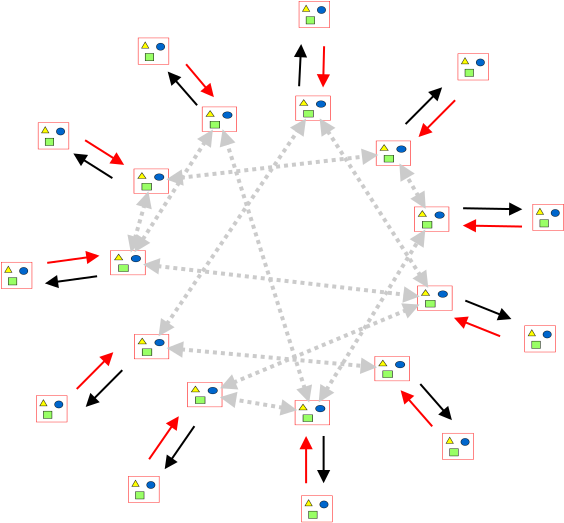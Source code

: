 <?xml version="1.0" encoding="UTF-8"?>
<dia:diagram xmlns:dia="http://www.lysator.liu.se/~alla/dia/">
  <dia:layer name="Hintergrund" visible="true" active="true">
    <dia:object type="Standard - Image" version="0" id="O0">
      <dia:attribute name="obj_pos">
        <dia:point val="34.545,8.325"/>
      </dia:attribute>
      <dia:attribute name="obj_bb">
        <dia:rectangle val="34.495,8.275;36.35,9.617"/>
      </dia:attribute>
      <dia:attribute name="elem_corner">
        <dia:point val="34.545,8.325"/>
      </dia:attribute>
      <dia:attribute name="elem_width">
        <dia:real val="1.755"/>
      </dia:attribute>
      <dia:attribute name="elem_height">
        <dia:real val="1.242"/>
      </dia:attribute>
      <dia:attribute name="border_width">
        <dia:real val="0.1"/>
      </dia:attribute>
      <dia:attribute name="draw_border">
        <dia:boolean val="false"/>
      </dia:attribute>
      <dia:attribute name="keep_aspect">
        <dia:boolean val="true"/>
      </dia:attribute>
      <dia:attribute name="file">
        <dia:string>#ap.png#</dia:string>
      </dia:attribute>
    </dia:object>
    <dia:object type="Standard - Image" version="0" id="O1">
      <dia:attribute name="obj_pos">
        <dia:point val="31.345,4.875"/>
      </dia:attribute>
      <dia:attribute name="obj_bb">
        <dia:rectangle val="31.295,4.825;32.955,6.262"/>
      </dia:attribute>
      <dia:attribute name="elem_corner">
        <dia:point val="31.345,4.875"/>
      </dia:attribute>
      <dia:attribute name="elem_width">
        <dia:real val="1.56"/>
      </dia:attribute>
      <dia:attribute name="elem_height">
        <dia:real val="1.337"/>
      </dia:attribute>
      <dia:attribute name="draw_border">
        <dia:boolean val="false"/>
      </dia:attribute>
      <dia:attribute name="keep_aspect">
        <dia:boolean val="true"/>
      </dia:attribute>
      <dia:attribute name="file">
        <dia:string>#pc.png#</dia:string>
      </dia:attribute>
    </dia:object>
    <dia:object type="Standard - Image" version="0" id="O2">
      <dia:attribute name="obj_pos">
        <dia:point val="43.245,10.025"/>
      </dia:attribute>
      <dia:attribute name="obj_bb">
        <dia:rectangle val="43.195,9.975;45.05,11.317"/>
      </dia:attribute>
      <dia:attribute name="elem_corner">
        <dia:point val="43.245,10.025"/>
      </dia:attribute>
      <dia:attribute name="elem_width">
        <dia:real val="1.755"/>
      </dia:attribute>
      <dia:attribute name="elem_height">
        <dia:real val="1.242"/>
      </dia:attribute>
      <dia:attribute name="border_width">
        <dia:real val="0.1"/>
      </dia:attribute>
      <dia:attribute name="draw_border">
        <dia:boolean val="false"/>
      </dia:attribute>
      <dia:attribute name="keep_aspect">
        <dia:boolean val="true"/>
      </dia:attribute>
      <dia:attribute name="file">
        <dia:string>#ap.png#</dia:string>
      </dia:attribute>
    </dia:object>
    <dia:object type="Standard - Image" version="0" id="O3">
      <dia:attribute name="obj_pos">
        <dia:point val="39.19,23"/>
      </dia:attribute>
      <dia:attribute name="obj_bb">
        <dia:rectangle val="39.14,22.95;40.995,24.292"/>
      </dia:attribute>
      <dia:attribute name="elem_corner">
        <dia:point val="39.19,23"/>
      </dia:attribute>
      <dia:attribute name="elem_width">
        <dia:real val="1.755"/>
      </dia:attribute>
      <dia:attribute name="elem_height">
        <dia:real val="1.242"/>
      </dia:attribute>
      <dia:attribute name="border_width">
        <dia:real val="0.1"/>
      </dia:attribute>
      <dia:attribute name="draw_border">
        <dia:boolean val="false"/>
      </dia:attribute>
      <dia:attribute name="keep_aspect">
        <dia:boolean val="true"/>
      </dia:attribute>
      <dia:attribute name="file">
        <dia:string>#ap.png#</dia:string>
      </dia:attribute>
    </dia:object>
    <dia:object type="Standard - Image" version="0" id="O4">
      <dia:attribute name="obj_pos">
        <dia:point val="31.135,11.425"/>
      </dia:attribute>
      <dia:attribute name="obj_bb">
        <dia:rectangle val="31.085,11.375;32.94,12.717"/>
      </dia:attribute>
      <dia:attribute name="elem_corner">
        <dia:point val="31.135,11.425"/>
      </dia:attribute>
      <dia:attribute name="elem_width">
        <dia:real val="1.755"/>
      </dia:attribute>
      <dia:attribute name="elem_height">
        <dia:real val="1.242"/>
      </dia:attribute>
      <dia:attribute name="border_width">
        <dia:real val="0.1"/>
      </dia:attribute>
      <dia:attribute name="draw_border">
        <dia:boolean val="false"/>
      </dia:attribute>
      <dia:attribute name="keep_aspect">
        <dia:boolean val="true"/>
      </dia:attribute>
      <dia:attribute name="file">
        <dia:string>#ap.png#</dia:string>
      </dia:attribute>
    </dia:object>
    <dia:object type="Standard - Image" version="0" id="O5">
      <dia:attribute name="obj_pos">
        <dia:point val="43.18,20.8"/>
      </dia:attribute>
      <dia:attribute name="obj_bb">
        <dia:rectangle val="43.13,20.75;44.985,22.092"/>
      </dia:attribute>
      <dia:attribute name="elem_corner">
        <dia:point val="43.18,20.8"/>
      </dia:attribute>
      <dia:attribute name="elem_width">
        <dia:real val="1.755"/>
      </dia:attribute>
      <dia:attribute name="elem_height">
        <dia:real val="1.242"/>
      </dia:attribute>
      <dia:attribute name="border_width">
        <dia:real val="0.1"/>
      </dia:attribute>
      <dia:attribute name="draw_border">
        <dia:boolean val="false"/>
      </dia:attribute>
      <dia:attribute name="keep_aspect">
        <dia:boolean val="true"/>
      </dia:attribute>
      <dia:attribute name="file">
        <dia:string>#ap.png#</dia:string>
      </dia:attribute>
    </dia:object>
    <dia:object type="Standard - Image" version="0" id="O6">
      <dia:attribute name="obj_pos">
        <dia:point val="39.225,7.775"/>
      </dia:attribute>
      <dia:attribute name="obj_bb">
        <dia:rectangle val="39.175,7.725;41.03,9.067"/>
      </dia:attribute>
      <dia:attribute name="elem_corner">
        <dia:point val="39.225,7.775"/>
      </dia:attribute>
      <dia:attribute name="elem_width">
        <dia:real val="1.755"/>
      </dia:attribute>
      <dia:attribute name="elem_height">
        <dia:real val="1.242"/>
      </dia:attribute>
      <dia:attribute name="border_width">
        <dia:real val="0.1"/>
      </dia:attribute>
      <dia:attribute name="draw_border">
        <dia:boolean val="false"/>
      </dia:attribute>
      <dia:attribute name="keep_aspect">
        <dia:boolean val="true"/>
      </dia:attribute>
      <dia:attribute name="file">
        <dia:string>#ap.png#</dia:string>
      </dia:attribute>
    </dia:object>
    <dia:object type="Standard - Image" version="0" id="O7">
      <dia:attribute name="obj_pos">
        <dia:point val="29.97,15.5"/>
      </dia:attribute>
      <dia:attribute name="obj_bb">
        <dia:rectangle val="29.92,15.45;31.775,16.792"/>
      </dia:attribute>
      <dia:attribute name="elem_corner">
        <dia:point val="29.97,15.5"/>
      </dia:attribute>
      <dia:attribute name="elem_width">
        <dia:real val="1.755"/>
      </dia:attribute>
      <dia:attribute name="elem_height">
        <dia:real val="1.242"/>
      </dia:attribute>
      <dia:attribute name="border_width">
        <dia:real val="0.1"/>
      </dia:attribute>
      <dia:attribute name="draw_border">
        <dia:boolean val="false"/>
      </dia:attribute>
      <dia:attribute name="keep_aspect">
        <dia:boolean val="true"/>
      </dia:attribute>
      <dia:attribute name="file">
        <dia:string>#ap.png#</dia:string>
      </dia:attribute>
    </dia:object>
    <dia:object type="Standard - Image" version="0" id="O8">
      <dia:attribute name="obj_pos">
        <dia:point val="45.315,17.275"/>
      </dia:attribute>
      <dia:attribute name="obj_bb">
        <dia:rectangle val="45.265,17.225;47.12,18.567"/>
      </dia:attribute>
      <dia:attribute name="elem_corner">
        <dia:point val="45.315,17.275"/>
      </dia:attribute>
      <dia:attribute name="elem_width">
        <dia:real val="1.755"/>
      </dia:attribute>
      <dia:attribute name="elem_height">
        <dia:real val="1.242"/>
      </dia:attribute>
      <dia:attribute name="border_width">
        <dia:real val="0.1"/>
      </dia:attribute>
      <dia:attribute name="draw_border">
        <dia:boolean val="false"/>
      </dia:attribute>
      <dia:attribute name="keep_aspect">
        <dia:boolean val="true"/>
      </dia:attribute>
      <dia:attribute name="file">
        <dia:string>#ap.png#</dia:string>
      </dia:attribute>
    </dia:object>
    <dia:object type="Standard - Image" version="0" id="O9">
      <dia:attribute name="obj_pos">
        <dia:point val="33.81,22.1"/>
      </dia:attribute>
      <dia:attribute name="obj_bb">
        <dia:rectangle val="33.76,22.05;35.615,23.392"/>
      </dia:attribute>
      <dia:attribute name="elem_corner">
        <dia:point val="33.81,22.1"/>
      </dia:attribute>
      <dia:attribute name="elem_width">
        <dia:real val="1.755"/>
      </dia:attribute>
      <dia:attribute name="elem_height">
        <dia:real val="1.242"/>
      </dia:attribute>
      <dia:attribute name="border_width">
        <dia:real val="0.1"/>
      </dia:attribute>
      <dia:attribute name="draw_border">
        <dia:boolean val="false"/>
      </dia:attribute>
      <dia:attribute name="keep_aspect">
        <dia:boolean val="true"/>
      </dia:attribute>
      <dia:attribute name="file">
        <dia:string>#ap.png#</dia:string>
      </dia:attribute>
    </dia:object>
    <dia:object type="Standard - Image" version="0" id="O10">
      <dia:attribute name="obj_pos">
        <dia:point val="45.155,13.325"/>
      </dia:attribute>
      <dia:attribute name="obj_bb">
        <dia:rectangle val="45.105,13.275;46.96,14.617"/>
      </dia:attribute>
      <dia:attribute name="elem_corner">
        <dia:point val="45.155,13.325"/>
      </dia:attribute>
      <dia:attribute name="elem_width">
        <dia:real val="1.755"/>
      </dia:attribute>
      <dia:attribute name="elem_height">
        <dia:real val="1.242"/>
      </dia:attribute>
      <dia:attribute name="border_width">
        <dia:real val="0.1"/>
      </dia:attribute>
      <dia:attribute name="draw_border">
        <dia:boolean val="false"/>
      </dia:attribute>
      <dia:attribute name="keep_aspect">
        <dia:boolean val="true"/>
      </dia:attribute>
      <dia:attribute name="file">
        <dia:string>#ap.png#</dia:string>
      </dia:attribute>
    </dia:object>
    <dia:object type="Standard - Image" version="0" id="O11">
      <dia:attribute name="obj_pos">
        <dia:point val="31.15,19.7"/>
      </dia:attribute>
      <dia:attribute name="obj_bb">
        <dia:rectangle val="31.1,19.65;32.955,20.992"/>
      </dia:attribute>
      <dia:attribute name="elem_corner">
        <dia:point val="31.15,19.7"/>
      </dia:attribute>
      <dia:attribute name="elem_width">
        <dia:real val="1.755"/>
      </dia:attribute>
      <dia:attribute name="elem_height">
        <dia:real val="1.242"/>
      </dia:attribute>
      <dia:attribute name="border_width">
        <dia:real val="0.1"/>
      </dia:attribute>
      <dia:attribute name="draw_border">
        <dia:boolean val="false"/>
      </dia:attribute>
      <dia:attribute name="keep_aspect">
        <dia:boolean val="true"/>
      </dia:attribute>
      <dia:attribute name="file">
        <dia:string>#ap.png#</dia:string>
      </dia:attribute>
    </dia:object>
    <dia:object type="Standard - Line" version="0" id="O12">
      <dia:attribute name="obj_pos">
        <dia:point val="32.99,11.933"/>
      </dia:attribute>
      <dia:attribute name="obj_bb">
        <dia:rectangle val="32.867,10.43;43.268,12.262"/>
      </dia:attribute>
      <dia:attribute name="conn_endpoints">
        <dia:point val="32.99,11.933"/>
        <dia:point val="43.145,10.759"/>
      </dia:attribute>
      <dia:attribute name="numcp">
        <dia:int val="1"/>
      </dia:attribute>
      <dia:attribute name="line_color">
        <dia:color val="#cbcbcb"/>
      </dia:attribute>
      <dia:attribute name="line_width">
        <dia:real val="0.2"/>
      </dia:attribute>
      <dia:attribute name="line_style">
        <dia:enum val="4"/>
      </dia:attribute>
      <dia:attribute name="start_arrow">
        <dia:enum val="3"/>
      </dia:attribute>
      <dia:attribute name="start_arrow_length">
        <dia:real val="0.5"/>
      </dia:attribute>
      <dia:attribute name="start_arrow_width">
        <dia:real val="0.5"/>
      </dia:attribute>
      <dia:attribute name="end_arrow">
        <dia:enum val="3"/>
      </dia:attribute>
      <dia:attribute name="end_arrow_length">
        <dia:real val="0.5"/>
      </dia:attribute>
      <dia:attribute name="end_arrow_width">
        <dia:real val="0.5"/>
      </dia:attribute>
      <dia:attribute name="dashlength">
        <dia:real val="2"/>
      </dia:attribute>
      <dia:connections>
        <dia:connection handle="0" to="O4" connection="8"/>
        <dia:connection handle="1" to="O2" connection="8"/>
      </dia:connections>
    </dia:object>
    <dia:object type="Standard - Line" version="0" id="O13">
      <dia:attribute name="obj_pos">
        <dia:point val="31.054,15.4"/>
      </dia:attribute>
      <dia:attribute name="obj_bb">
        <dia:rectangle val="30.85,12.643;32.01,15.524"/>
      </dia:attribute>
      <dia:attribute name="conn_endpoints">
        <dia:point val="31.054,15.4"/>
        <dia:point val="31.806,12.767"/>
      </dia:attribute>
      <dia:attribute name="numcp">
        <dia:int val="1"/>
      </dia:attribute>
      <dia:attribute name="line_color">
        <dia:color val="#cbcbcb"/>
      </dia:attribute>
      <dia:attribute name="line_width">
        <dia:real val="0.2"/>
      </dia:attribute>
      <dia:attribute name="line_style">
        <dia:enum val="4"/>
      </dia:attribute>
      <dia:attribute name="start_arrow">
        <dia:enum val="3"/>
      </dia:attribute>
      <dia:attribute name="start_arrow_length">
        <dia:real val="0.5"/>
      </dia:attribute>
      <dia:attribute name="start_arrow_width">
        <dia:real val="0.5"/>
      </dia:attribute>
      <dia:attribute name="end_arrow">
        <dia:enum val="3"/>
      </dia:attribute>
      <dia:attribute name="end_arrow_length">
        <dia:real val="0.5"/>
      </dia:attribute>
      <dia:attribute name="end_arrow_width">
        <dia:real val="0.5"/>
      </dia:attribute>
      <dia:attribute name="dashlength">
        <dia:real val="2"/>
      </dia:attribute>
      <dia:connections>
        <dia:connection handle="0" to="O7" connection="8"/>
        <dia:connection handle="1" to="O4" connection="8"/>
      </dia:connections>
    </dia:object>
    <dia:object type="Standard - Line" version="0" id="O14">
      <dia:attribute name="obj_pos">
        <dia:point val="34.965,9.664"/>
      </dia:attribute>
      <dia:attribute name="obj_bb">
        <dia:rectangle val="31.167,9.526;35.103,15.541"/>
      </dia:attribute>
      <dia:attribute name="conn_endpoints">
        <dia:point val="34.965,9.664"/>
        <dia:point val="31.305,15.403"/>
      </dia:attribute>
      <dia:attribute name="numcp">
        <dia:int val="1"/>
      </dia:attribute>
      <dia:attribute name="line_color">
        <dia:color val="#cbcbcb"/>
      </dia:attribute>
      <dia:attribute name="line_width">
        <dia:real val="0.2"/>
      </dia:attribute>
      <dia:attribute name="line_style">
        <dia:enum val="4"/>
      </dia:attribute>
      <dia:attribute name="start_arrow">
        <dia:enum val="3"/>
      </dia:attribute>
      <dia:attribute name="start_arrow_length">
        <dia:real val="0.5"/>
      </dia:attribute>
      <dia:attribute name="start_arrow_width">
        <dia:real val="0.5"/>
      </dia:attribute>
      <dia:attribute name="end_arrow">
        <dia:enum val="3"/>
      </dia:attribute>
      <dia:attribute name="end_arrow_length">
        <dia:real val="0.5"/>
      </dia:attribute>
      <dia:attribute name="end_arrow_width">
        <dia:real val="0.5"/>
      </dia:attribute>
      <dia:attribute name="dashlength">
        <dia:real val="2"/>
      </dia:attribute>
      <dia:connections>
        <dia:connection handle="0" to="O0" connection="8"/>
        <dia:connection handle="1" to="O7" connection="8"/>
      </dia:connections>
    </dia:object>
    <dia:object type="Standard - Line" version="0" id="O15">
      <dia:attribute name="obj_pos">
        <dia:point val="39.839,22.9"/>
      </dia:attribute>
      <dia:attribute name="obj_bb">
        <dia:rectangle val="35.468,9.542;40.022,23.026"/>
      </dia:attribute>
      <dia:attribute name="conn_endpoints">
        <dia:point val="39.839,22.9"/>
        <dia:point val="35.651,9.667"/>
      </dia:attribute>
      <dia:attribute name="numcp">
        <dia:int val="1"/>
      </dia:attribute>
      <dia:attribute name="line_color">
        <dia:color val="#cbcbcb"/>
      </dia:attribute>
      <dia:attribute name="line_width">
        <dia:real val="0.2"/>
      </dia:attribute>
      <dia:attribute name="line_style">
        <dia:enum val="4"/>
      </dia:attribute>
      <dia:attribute name="start_arrow">
        <dia:enum val="3"/>
      </dia:attribute>
      <dia:attribute name="start_arrow_length">
        <dia:real val="0.5"/>
      </dia:attribute>
      <dia:attribute name="start_arrow_width">
        <dia:real val="0.5"/>
      </dia:attribute>
      <dia:attribute name="end_arrow">
        <dia:enum val="3"/>
      </dia:attribute>
      <dia:attribute name="end_arrow_length">
        <dia:real val="0.5"/>
      </dia:attribute>
      <dia:attribute name="end_arrow_width">
        <dia:real val="0.5"/>
      </dia:attribute>
      <dia:attribute name="dashlength">
        <dia:real val="2"/>
      </dia:attribute>
      <dia:connections>
        <dia:connection handle="0" to="O3" connection="8"/>
        <dia:connection handle="1" to="O0" connection="8"/>
      </dia:connections>
    </dia:object>
    <dia:object type="Standard - Line" version="0" id="O16">
      <dia:attribute name="obj_pos">
        <dia:point val="32.516,19.6"/>
      </dia:attribute>
      <dia:attribute name="obj_bb">
        <dia:rectangle val="32.377,8.978;39.753,19.739"/>
      </dia:attribute>
      <dia:attribute name="conn_endpoints">
        <dia:point val="32.516,19.6"/>
        <dia:point val="39.614,9.117"/>
      </dia:attribute>
      <dia:attribute name="numcp">
        <dia:int val="1"/>
      </dia:attribute>
      <dia:attribute name="line_color">
        <dia:color val="#cbcbcb"/>
      </dia:attribute>
      <dia:attribute name="line_width">
        <dia:real val="0.2"/>
      </dia:attribute>
      <dia:attribute name="line_style">
        <dia:enum val="4"/>
      </dia:attribute>
      <dia:attribute name="start_arrow">
        <dia:enum val="3"/>
      </dia:attribute>
      <dia:attribute name="start_arrow_length">
        <dia:real val="0.5"/>
      </dia:attribute>
      <dia:attribute name="start_arrow_width">
        <dia:real val="0.5"/>
      </dia:attribute>
      <dia:attribute name="end_arrow">
        <dia:enum val="3"/>
      </dia:attribute>
      <dia:attribute name="end_arrow_length">
        <dia:real val="0.5"/>
      </dia:attribute>
      <dia:attribute name="end_arrow_width">
        <dia:real val="0.5"/>
      </dia:attribute>
      <dia:attribute name="dashlength">
        <dia:real val="2"/>
      </dia:attribute>
      <dia:connections>
        <dia:connection handle="0" to="O11" connection="8"/>
        <dia:connection handle="1" to="O6" connection="8"/>
      </dia:connections>
    </dia:object>
    <dia:object type="Standard - Line" version="0" id="O17">
      <dia:attribute name="obj_pos">
        <dia:point val="35.665,22.311"/>
      </dia:attribute>
      <dia:attribute name="obj_bb">
        <dia:rectangle val="35.534,18.175;45.346,22.442"/>
      </dia:attribute>
      <dia:attribute name="conn_endpoints">
        <dia:point val="35.665,22.311"/>
        <dia:point val="45.215,18.306"/>
      </dia:attribute>
      <dia:attribute name="numcp">
        <dia:int val="1"/>
      </dia:attribute>
      <dia:attribute name="line_color">
        <dia:color val="#cbcbcb"/>
      </dia:attribute>
      <dia:attribute name="line_width">
        <dia:real val="0.2"/>
      </dia:attribute>
      <dia:attribute name="line_style">
        <dia:enum val="4"/>
      </dia:attribute>
      <dia:attribute name="start_arrow">
        <dia:enum val="3"/>
      </dia:attribute>
      <dia:attribute name="start_arrow_length">
        <dia:real val="0.5"/>
      </dia:attribute>
      <dia:attribute name="start_arrow_width">
        <dia:real val="0.5"/>
      </dia:attribute>
      <dia:attribute name="end_arrow">
        <dia:enum val="3"/>
      </dia:attribute>
      <dia:attribute name="end_arrow_length">
        <dia:real val="0.5"/>
      </dia:attribute>
      <dia:attribute name="end_arrow_width">
        <dia:real val="0.5"/>
      </dia:attribute>
      <dia:attribute name="dashlength">
        <dia:real val="2"/>
      </dia:attribute>
      <dia:connections>
        <dia:connection handle="0" to="O9" connection="8"/>
        <dia:connection handle="1" to="O8" connection="8"/>
      </dia:connections>
    </dia:object>
    <dia:object type="Standard - Line" version="0" id="O18">
      <dia:attribute name="obj_pos">
        <dia:point val="33.004,20.41"/>
      </dia:attribute>
      <dia:attribute name="obj_bb">
        <dia:rectangle val="32.881,20.064;43.204,21.678"/>
      </dia:attribute>
      <dia:attribute name="conn_endpoints">
        <dia:point val="33.004,20.41"/>
        <dia:point val="43.081,21.332"/>
      </dia:attribute>
      <dia:attribute name="numcp">
        <dia:int val="1"/>
      </dia:attribute>
      <dia:attribute name="line_color">
        <dia:color val="#cbcbcb"/>
      </dia:attribute>
      <dia:attribute name="line_width">
        <dia:real val="0.2"/>
      </dia:attribute>
      <dia:attribute name="line_style">
        <dia:enum val="4"/>
      </dia:attribute>
      <dia:attribute name="start_arrow">
        <dia:enum val="3"/>
      </dia:attribute>
      <dia:attribute name="start_arrow_length">
        <dia:real val="0.5"/>
      </dia:attribute>
      <dia:attribute name="start_arrow_width">
        <dia:real val="0.5"/>
      </dia:attribute>
      <dia:attribute name="end_arrow">
        <dia:enum val="3"/>
      </dia:attribute>
      <dia:attribute name="end_arrow_length">
        <dia:real val="0.5"/>
      </dia:attribute>
      <dia:attribute name="end_arrow_width">
        <dia:real val="0.5"/>
      </dia:attribute>
      <dia:attribute name="dashlength">
        <dia:real val="2"/>
      </dia:attribute>
      <dia:connections>
        <dia:connection handle="0" to="O11" connection="8"/>
        <dia:connection handle="1" to="O5" connection="8"/>
      </dia:connections>
    </dia:object>
    <dia:object type="Standard - Line" version="0" id="O19">
      <dia:attribute name="obj_pos">
        <dia:point val="40.512,22.9"/>
      </dia:attribute>
      <dia:attribute name="obj_bb">
        <dia:rectangle val="40.374,14.529;45.726,23.038"/>
      </dia:attribute>
      <dia:attribute name="conn_endpoints">
        <dia:point val="40.512,22.9"/>
        <dia:point val="45.588,14.667"/>
      </dia:attribute>
      <dia:attribute name="numcp">
        <dia:int val="1"/>
      </dia:attribute>
      <dia:attribute name="line_color">
        <dia:color val="#cbcbcb"/>
      </dia:attribute>
      <dia:attribute name="line_width">
        <dia:real val="0.2"/>
      </dia:attribute>
      <dia:attribute name="line_style">
        <dia:enum val="4"/>
      </dia:attribute>
      <dia:attribute name="start_arrow">
        <dia:enum val="3"/>
      </dia:attribute>
      <dia:attribute name="start_arrow_length">
        <dia:real val="0.5"/>
      </dia:attribute>
      <dia:attribute name="start_arrow_width">
        <dia:real val="0.5"/>
      </dia:attribute>
      <dia:attribute name="end_arrow">
        <dia:enum val="3"/>
      </dia:attribute>
      <dia:attribute name="end_arrow_length">
        <dia:real val="0.5"/>
      </dia:attribute>
      <dia:attribute name="end_arrow_width">
        <dia:real val="0.5"/>
      </dia:attribute>
      <dia:attribute name="dashlength">
        <dia:real val="2"/>
      </dia:attribute>
      <dia:connections>
        <dia:connection handle="0" to="O3" connection="8"/>
        <dia:connection handle="1" to="O10" connection="8"/>
      </dia:connections>
    </dia:object>
    <dia:object type="Standard - Line" version="0" id="O20">
      <dia:attribute name="obj_pos">
        <dia:point val="39.09,23.457"/>
      </dia:attribute>
      <dia:attribute name="obj_bb">
        <dia:rectangle val="35.543,22.594;39.212,23.748"/>
      </dia:attribute>
      <dia:attribute name="conn_endpoints">
        <dia:point val="39.09,23.457"/>
        <dia:point val="35.665,22.884"/>
      </dia:attribute>
      <dia:attribute name="numcp">
        <dia:int val="1"/>
      </dia:attribute>
      <dia:attribute name="line_color">
        <dia:color val="#cbcbcb"/>
      </dia:attribute>
      <dia:attribute name="line_width">
        <dia:real val="0.2"/>
      </dia:attribute>
      <dia:attribute name="line_style">
        <dia:enum val="4"/>
      </dia:attribute>
      <dia:attribute name="start_arrow">
        <dia:enum val="3"/>
      </dia:attribute>
      <dia:attribute name="start_arrow_length">
        <dia:real val="0.5"/>
      </dia:attribute>
      <dia:attribute name="start_arrow_width">
        <dia:real val="0.5"/>
      </dia:attribute>
      <dia:attribute name="end_arrow">
        <dia:enum val="3"/>
      </dia:attribute>
      <dia:attribute name="end_arrow_length">
        <dia:real val="0.5"/>
      </dia:attribute>
      <dia:attribute name="end_arrow_width">
        <dia:real val="0.5"/>
      </dia:attribute>
      <dia:attribute name="dashlength">
        <dia:real val="2"/>
      </dia:attribute>
      <dia:connections>
        <dia:connection handle="0" to="O3" connection="8"/>
        <dia:connection handle="1" to="O9" connection="8"/>
      </dia:connections>
    </dia:object>
    <dia:object type="Standard - Line" version="0" id="O21">
      <dia:attribute name="obj_pos">
        <dia:point val="31.823,16.234"/>
      </dia:attribute>
      <dia:attribute name="obj_bb">
        <dia:rectangle val="31.701,15.905;45.339,18.112"/>
      </dia:attribute>
      <dia:attribute name="conn_endpoints">
        <dia:point val="31.823,16.234"/>
        <dia:point val="45.217,17.783"/>
      </dia:attribute>
      <dia:attribute name="numcp">
        <dia:int val="1"/>
      </dia:attribute>
      <dia:attribute name="line_color">
        <dia:color val="#cbcbcb"/>
      </dia:attribute>
      <dia:attribute name="line_width">
        <dia:real val="0.2"/>
      </dia:attribute>
      <dia:attribute name="line_style">
        <dia:enum val="4"/>
      </dia:attribute>
      <dia:attribute name="start_arrow">
        <dia:enum val="3"/>
      </dia:attribute>
      <dia:attribute name="start_arrow_length">
        <dia:real val="0.5"/>
      </dia:attribute>
      <dia:attribute name="start_arrow_width">
        <dia:real val="0.5"/>
      </dia:attribute>
      <dia:attribute name="end_arrow">
        <dia:enum val="3"/>
      </dia:attribute>
      <dia:attribute name="end_arrow_length">
        <dia:real val="0.5"/>
      </dia:attribute>
      <dia:attribute name="end_arrow_width">
        <dia:real val="0.5"/>
      </dia:attribute>
      <dia:attribute name="dashlength">
        <dia:real val="2"/>
      </dia:attribute>
      <dia:connections>
        <dia:connection handle="0" to="O7" connection="8"/>
        <dia:connection handle="1" to="O8" connection="8"/>
      </dia:connections>
    </dia:object>
    <dia:object type="Standard - Line" version="0" id="O22">
      <dia:attribute name="obj_pos">
        <dia:point val="45.645,13.276"/>
      </dia:attribute>
      <dia:attribute name="obj_bb">
        <dia:rectangle val="44.374,11.18;45.781,13.412"/>
      </dia:attribute>
      <dia:attribute name="conn_endpoints">
        <dia:point val="45.645,13.276"/>
        <dia:point val="44.511,11.316"/>
      </dia:attribute>
      <dia:attribute name="numcp">
        <dia:int val="1"/>
      </dia:attribute>
      <dia:attribute name="line_color">
        <dia:color val="#cbcbcb"/>
      </dia:attribute>
      <dia:attribute name="line_width">
        <dia:real val="0.2"/>
      </dia:attribute>
      <dia:attribute name="line_style">
        <dia:enum val="4"/>
      </dia:attribute>
      <dia:attribute name="start_arrow">
        <dia:enum val="3"/>
      </dia:attribute>
      <dia:attribute name="start_arrow_length">
        <dia:real val="0.5"/>
      </dia:attribute>
      <dia:attribute name="start_arrow_width">
        <dia:real val="0.5"/>
      </dia:attribute>
      <dia:attribute name="end_arrow">
        <dia:enum val="3"/>
      </dia:attribute>
      <dia:attribute name="end_arrow_length">
        <dia:real val="0.5"/>
      </dia:attribute>
      <dia:attribute name="end_arrow_width">
        <dia:real val="0.5"/>
      </dia:attribute>
      <dia:attribute name="dashlength">
        <dia:real val="2"/>
      </dia:attribute>
      <dia:connections>
        <dia:connection handle="0" to="O10" connection="8"/>
        <dia:connection handle="1" to="O2" connection="8"/>
      </dia:connections>
    </dia:object>
    <dia:object type="Standard - Image" version="0" id="O23">
      <dia:attribute name="obj_pos">
        <dia:point val="39.39,3.038"/>
      </dia:attribute>
      <dia:attribute name="obj_bb">
        <dia:rectangle val="39.34,2.987;41.0,4.425"/>
      </dia:attribute>
      <dia:attribute name="elem_corner">
        <dia:point val="39.39,3.038"/>
      </dia:attribute>
      <dia:attribute name="elem_width">
        <dia:real val="1.56"/>
      </dia:attribute>
      <dia:attribute name="elem_height">
        <dia:real val="1.337"/>
      </dia:attribute>
      <dia:attribute name="draw_border">
        <dia:boolean val="false"/>
      </dia:attribute>
      <dia:attribute name="keep_aspect">
        <dia:boolean val="true"/>
      </dia:attribute>
      <dia:attribute name="file">
        <dia:string>#pc.png#</dia:string>
      </dia:attribute>
    </dia:object>
    <dia:object type="Standard - Image" version="0" id="O24">
      <dia:attribute name="obj_pos">
        <dia:point val="47.335,5.662"/>
      </dia:attribute>
      <dia:attribute name="obj_bb">
        <dia:rectangle val="47.285,5.612;48.945,7.05"/>
      </dia:attribute>
      <dia:attribute name="elem_corner">
        <dia:point val="47.335,5.662"/>
      </dia:attribute>
      <dia:attribute name="elem_width">
        <dia:real val="1.56"/>
      </dia:attribute>
      <dia:attribute name="elem_height">
        <dia:real val="1.337"/>
      </dia:attribute>
      <dia:attribute name="draw_border">
        <dia:boolean val="false"/>
      </dia:attribute>
      <dia:attribute name="keep_aspect">
        <dia:boolean val="true"/>
      </dia:attribute>
      <dia:attribute name="file">
        <dia:string>#pc.png#</dia:string>
      </dia:attribute>
    </dia:object>
    <dia:object type="Standard - Image" version="0" id="O25">
      <dia:attribute name="obj_pos">
        <dia:point val="51.08,13.188"/>
      </dia:attribute>
      <dia:attribute name="obj_bb">
        <dia:rectangle val="51.03,13.137;52.69,14.575"/>
      </dia:attribute>
      <dia:attribute name="elem_corner">
        <dia:point val="51.08,13.188"/>
      </dia:attribute>
      <dia:attribute name="elem_width">
        <dia:real val="1.56"/>
      </dia:attribute>
      <dia:attribute name="elem_height">
        <dia:real val="1.337"/>
      </dia:attribute>
      <dia:attribute name="draw_border">
        <dia:boolean val="false"/>
      </dia:attribute>
      <dia:attribute name="keep_aspect">
        <dia:boolean val="true"/>
      </dia:attribute>
      <dia:attribute name="file">
        <dia:string>#pc.png#</dia:string>
      </dia:attribute>
    </dia:object>
    <dia:object type="Standard - Image" version="0" id="O26">
      <dia:attribute name="obj_pos">
        <dia:point val="50.675,19.262"/>
      </dia:attribute>
      <dia:attribute name="obj_bb">
        <dia:rectangle val="50.625,19.212;52.285,20.65"/>
      </dia:attribute>
      <dia:attribute name="elem_corner">
        <dia:point val="50.675,19.262"/>
      </dia:attribute>
      <dia:attribute name="elem_width">
        <dia:real val="1.56"/>
      </dia:attribute>
      <dia:attribute name="elem_height">
        <dia:real val="1.337"/>
      </dia:attribute>
      <dia:attribute name="draw_border">
        <dia:boolean val="false"/>
      </dia:attribute>
      <dia:attribute name="keep_aspect">
        <dia:boolean val="true"/>
      </dia:attribute>
      <dia:attribute name="file">
        <dia:string>#pc.png#</dia:string>
      </dia:attribute>
    </dia:object>
    <dia:object type="Standard - Image" version="0" id="O27">
      <dia:attribute name="obj_pos">
        <dia:point val="46.57,24.637"/>
      </dia:attribute>
      <dia:attribute name="obj_bb">
        <dia:rectangle val="46.52,24.587;48.18,26.025"/>
      </dia:attribute>
      <dia:attribute name="elem_corner">
        <dia:point val="46.57,24.637"/>
      </dia:attribute>
      <dia:attribute name="elem_width">
        <dia:real val="1.56"/>
      </dia:attribute>
      <dia:attribute name="elem_height">
        <dia:real val="1.337"/>
      </dia:attribute>
      <dia:attribute name="draw_border">
        <dia:boolean val="false"/>
      </dia:attribute>
      <dia:attribute name="keep_aspect">
        <dia:boolean val="true"/>
      </dia:attribute>
      <dia:attribute name="file">
        <dia:string>#pc.png#</dia:string>
      </dia:attribute>
    </dia:object>
    <dia:object type="Standard - Image" version="0" id="O28">
      <dia:attribute name="obj_pos">
        <dia:point val="39.515,27.762"/>
      </dia:attribute>
      <dia:attribute name="obj_bb">
        <dia:rectangle val="39.465,27.712;41.125,29.15"/>
      </dia:attribute>
      <dia:attribute name="elem_corner">
        <dia:point val="39.515,27.762"/>
      </dia:attribute>
      <dia:attribute name="elem_width">
        <dia:real val="1.56"/>
      </dia:attribute>
      <dia:attribute name="elem_height">
        <dia:real val="1.337"/>
      </dia:attribute>
      <dia:attribute name="draw_border">
        <dia:boolean val="false"/>
      </dia:attribute>
      <dia:attribute name="keep_aspect">
        <dia:boolean val="true"/>
      </dia:attribute>
      <dia:attribute name="file">
        <dia:string>#pc.png#</dia:string>
      </dia:attribute>
    </dia:object>
    <dia:object type="Standard - Image" version="0" id="O29">
      <dia:attribute name="obj_pos">
        <dia:point val="30.86,26.788"/>
      </dia:attribute>
      <dia:attribute name="obj_bb">
        <dia:rectangle val="30.81,26.738;32.47,28.175"/>
      </dia:attribute>
      <dia:attribute name="elem_corner">
        <dia:point val="30.86,26.788"/>
      </dia:attribute>
      <dia:attribute name="elem_width">
        <dia:real val="1.56"/>
      </dia:attribute>
      <dia:attribute name="elem_height">
        <dia:real val="1.337"/>
      </dia:attribute>
      <dia:attribute name="draw_border">
        <dia:boolean val="false"/>
      </dia:attribute>
      <dia:attribute name="keep_aspect">
        <dia:boolean val="true"/>
      </dia:attribute>
      <dia:attribute name="file">
        <dia:string>#pc.png#</dia:string>
      </dia:attribute>
    </dia:object>
    <dia:object type="Standard - Image" version="0" id="O30">
      <dia:attribute name="obj_pos">
        <dia:point val="26.255,22.762"/>
      </dia:attribute>
      <dia:attribute name="obj_bb">
        <dia:rectangle val="26.205,22.712;27.865,24.15"/>
      </dia:attribute>
      <dia:attribute name="elem_corner">
        <dia:point val="26.255,22.762"/>
      </dia:attribute>
      <dia:attribute name="elem_width">
        <dia:real val="1.56"/>
      </dia:attribute>
      <dia:attribute name="elem_height">
        <dia:real val="1.337"/>
      </dia:attribute>
      <dia:attribute name="draw_border">
        <dia:boolean val="false"/>
      </dia:attribute>
      <dia:attribute name="keep_aspect">
        <dia:boolean val="true"/>
      </dia:attribute>
      <dia:attribute name="file">
        <dia:string>#pc.png#</dia:string>
      </dia:attribute>
    </dia:object>
    <dia:object type="Standard - Image" version="0" id="O31">
      <dia:attribute name="obj_pos">
        <dia:point val="24.5,16.087"/>
      </dia:attribute>
      <dia:attribute name="obj_bb">
        <dia:rectangle val="24.45,16.038;26.11,17.475"/>
      </dia:attribute>
      <dia:attribute name="elem_corner">
        <dia:point val="24.5,16.087"/>
      </dia:attribute>
      <dia:attribute name="elem_width">
        <dia:real val="1.56"/>
      </dia:attribute>
      <dia:attribute name="elem_height">
        <dia:real val="1.337"/>
      </dia:attribute>
      <dia:attribute name="draw_border">
        <dia:boolean val="false"/>
      </dia:attribute>
      <dia:attribute name="keep_aspect">
        <dia:boolean val="true"/>
      </dia:attribute>
      <dia:attribute name="file">
        <dia:string>#pc.png#</dia:string>
      </dia:attribute>
    </dia:object>
    <dia:object type="Standard - Image" version="0" id="O32">
      <dia:attribute name="obj_pos">
        <dia:point val="26.345,9.113"/>
      </dia:attribute>
      <dia:attribute name="obj_bb">
        <dia:rectangle val="26.295,9.062;27.955,10.5"/>
      </dia:attribute>
      <dia:attribute name="elem_corner">
        <dia:point val="26.345,9.113"/>
      </dia:attribute>
      <dia:attribute name="elem_width">
        <dia:real val="1.56"/>
      </dia:attribute>
      <dia:attribute name="elem_height">
        <dia:real val="1.337"/>
      </dia:attribute>
      <dia:attribute name="draw_border">
        <dia:boolean val="false"/>
      </dia:attribute>
      <dia:attribute name="keep_aspect">
        <dia:boolean val="true"/>
      </dia:attribute>
      <dia:attribute name="file">
        <dia:string>#pc.png#</dia:string>
      </dia:attribute>
    </dia:object>
    <dia:object type="Standard - Line" version="0" id="O33">
      <dia:attribute name="obj_pos">
        <dia:point val="34.305,8.25"/>
      </dia:attribute>
      <dia:attribute name="obj_bb">
        <dia:rectangle val="32.801,6.528;34.376,8.321"/>
      </dia:attribute>
      <dia:attribute name="conn_endpoints">
        <dia:point val="34.305,8.25"/>
        <dia:point val="32.875,6.612"/>
      </dia:attribute>
      <dia:attribute name="numcp">
        <dia:int val="1"/>
      </dia:attribute>
      <dia:attribute name="end_arrow">
        <dia:enum val="3"/>
      </dia:attribute>
      <dia:attribute name="end_arrow_length">
        <dia:real val="0.5"/>
      </dia:attribute>
      <dia:attribute name="end_arrow_width">
        <dia:real val="0.5"/>
      </dia:attribute>
    </dia:object>
    <dia:object type="Standard - Line" version="0" id="O34">
      <dia:attribute name="obj_pos">
        <dia:point val="33.755,6.2"/>
      </dia:attribute>
      <dia:attribute name="obj_bb">
        <dia:rectangle val="33.685,6.13;35.177,7.885"/>
      </dia:attribute>
      <dia:attribute name="conn_endpoints">
        <dia:point val="33.755,6.2"/>
        <dia:point val="35.105,7.8"/>
      </dia:attribute>
      <dia:attribute name="numcp">
        <dia:int val="1"/>
      </dia:attribute>
      <dia:attribute name="line_color">
        <dia:color val="#ff0000"/>
      </dia:attribute>
      <dia:attribute name="end_arrow">
        <dia:enum val="3"/>
      </dia:attribute>
      <dia:attribute name="end_arrow_length">
        <dia:real val="0.5"/>
      </dia:attribute>
      <dia:attribute name="end_arrow_width">
        <dia:real val="0.5"/>
      </dia:attribute>
    </dia:object>
    <dia:object type="Standard - Line" version="0" id="O35">
      <dia:attribute name="obj_pos">
        <dia:point val="40.655,5.3"/>
      </dia:attribute>
      <dia:attribute name="obj_bb">
        <dia:rectangle val="40.288,5.249;40.95,7.412"/>
      </dia:attribute>
      <dia:attribute name="conn_endpoints">
        <dia:point val="40.655,5.3"/>
        <dia:point val="40.605,7.3"/>
      </dia:attribute>
      <dia:attribute name="numcp">
        <dia:int val="1"/>
      </dia:attribute>
      <dia:attribute name="line_color">
        <dia:color val="#ff0000"/>
      </dia:attribute>
      <dia:attribute name="end_arrow">
        <dia:enum val="3"/>
      </dia:attribute>
      <dia:attribute name="end_arrow_length">
        <dia:real val="0.5"/>
      </dia:attribute>
      <dia:attribute name="end_arrow_width">
        <dia:real val="0.5"/>
      </dia:attribute>
    </dia:object>
    <dia:object type="Standard - Line" version="0" id="O36">
      <dia:attribute name="obj_pos">
        <dia:point val="39.405,7.3"/>
      </dia:attribute>
      <dia:attribute name="obj_bb">
        <dia:rectangle val="39.148,5.138;39.809,7.352"/>
      </dia:attribute>
      <dia:attribute name="conn_endpoints">
        <dia:point val="39.405,7.3"/>
        <dia:point val="39.505,5.25"/>
      </dia:attribute>
      <dia:attribute name="numcp">
        <dia:int val="1"/>
      </dia:attribute>
      <dia:attribute name="end_arrow">
        <dia:enum val="3"/>
      </dia:attribute>
      <dia:attribute name="end_arrow_length">
        <dia:real val="0.5"/>
      </dia:attribute>
      <dia:attribute name="end_arrow_width">
        <dia:real val="0.5"/>
      </dia:attribute>
    </dia:object>
    <dia:object type="Standard - Line" version="0" id="O37">
      <dia:attribute name="obj_pos">
        <dia:point val="47.205,8"/>
      </dia:attribute>
      <dia:attribute name="obj_bb">
        <dia:rectangle val="45.342,7.929;47.276,9.875"/>
      </dia:attribute>
      <dia:attribute name="conn_endpoints">
        <dia:point val="47.205,8"/>
        <dia:point val="45.421,9.795"/>
      </dia:attribute>
      <dia:attribute name="numcp">
        <dia:int val="1"/>
      </dia:attribute>
      <dia:attribute name="line_color">
        <dia:color val="#ff0000"/>
      </dia:attribute>
      <dia:attribute name="end_arrow">
        <dia:enum val="3"/>
      </dia:attribute>
      <dia:attribute name="end_arrow_length">
        <dia:real val="0.5"/>
      </dia:attribute>
      <dia:attribute name="end_arrow_width">
        <dia:real val="0.5"/>
      </dia:attribute>
    </dia:object>
    <dia:object type="Standard - Line" version="0" id="O38">
      <dia:attribute name="obj_pos">
        <dia:point val="46.514,7.396"/>
      </dia:attribute>
      <dia:attribute name="obj_bb">
        <dia:rectangle val="44.658,7.325;46.584,9.262"/>
      </dia:attribute>
      <dia:attribute name="conn_endpoints">
        <dia:point val="46.514,7.396"/>
        <dia:point val="44.729,9.191"/>
      </dia:attribute>
      <dia:attribute name="numcp">
        <dia:int val="1"/>
      </dia:attribute>
      <dia:attribute name="start_arrow">
        <dia:enum val="3"/>
      </dia:attribute>
      <dia:attribute name="start_arrow_length">
        <dia:real val="0.5"/>
      </dia:attribute>
      <dia:attribute name="start_arrow_width">
        <dia:real val="0.5"/>
      </dia:attribute>
    </dia:object>
    <dia:object type="Standard - Line" version="0" id="O39">
      <dia:attribute name="obj_pos">
        <dia:point val="30.564,21.496"/>
      </dia:attribute>
      <dia:attribute name="obj_bb">
        <dia:rectangle val="28.7,21.425;30.634,23.37"/>
      </dia:attribute>
      <dia:attribute name="conn_endpoints">
        <dia:point val="30.564,21.496"/>
        <dia:point val="28.779,23.291"/>
      </dia:attribute>
      <dia:attribute name="numcp">
        <dia:int val="1"/>
      </dia:attribute>
      <dia:attribute name="end_arrow">
        <dia:enum val="3"/>
      </dia:attribute>
      <dia:attribute name="end_arrow_length">
        <dia:real val="0.5"/>
      </dia:attribute>
      <dia:attribute name="end_arrow_width">
        <dia:real val="0.5"/>
      </dia:attribute>
    </dia:object>
    <dia:object type="Standard - Line" version="0" id="O40">
      <dia:attribute name="obj_pos">
        <dia:point val="30.072,20.641"/>
      </dia:attribute>
      <dia:attribute name="obj_bb">
        <dia:rectangle val="28.217,20.571;30.143,22.508"/>
      </dia:attribute>
      <dia:attribute name="conn_endpoints">
        <dia:point val="30.072,20.641"/>
        <dia:point val="28.287,22.437"/>
      </dia:attribute>
      <dia:attribute name="numcp">
        <dia:int val="1"/>
      </dia:attribute>
      <dia:attribute name="line_color">
        <dia:color val="#ff0000"/>
      </dia:attribute>
      <dia:attribute name="start_arrow">
        <dia:enum val="3"/>
      </dia:attribute>
      <dia:attribute name="start_arrow_length">
        <dia:real val="0.5"/>
      </dia:attribute>
      <dia:attribute name="start_arrow_width">
        <dia:real val="0.5"/>
      </dia:attribute>
    </dia:object>
    <dia:object type="Standard - Line" version="0" id="O41">
      <dia:attribute name="obj_pos">
        <dia:point val="30.605,11.2"/>
      </dia:attribute>
      <dia:attribute name="obj_bb">
        <dia:rectangle val="28.636,9.931;30.674,11.269"/>
      </dia:attribute>
      <dia:attribute name="conn_endpoints">
        <dia:point val="30.605,11.2"/>
        <dia:point val="28.705,10"/>
      </dia:attribute>
      <dia:attribute name="numcp">
        <dia:int val="1"/>
      </dia:attribute>
      <dia:attribute name="line_color">
        <dia:color val="#ff0000"/>
      </dia:attribute>
      <dia:attribute name="start_arrow">
        <dia:enum val="3"/>
      </dia:attribute>
      <dia:attribute name="start_arrow_length">
        <dia:real val="0.5"/>
      </dia:attribute>
      <dia:attribute name="start_arrow_width">
        <dia:real val="0.5"/>
      </dia:attribute>
    </dia:object>
    <dia:object type="Standard - Line" version="0" id="O42">
      <dia:attribute name="obj_pos">
        <dia:point val="30.069,11.894"/>
      </dia:attribute>
      <dia:attribute name="obj_bb">
        <dia:rectangle val="28.075,10.625;30.138,11.963"/>
      </dia:attribute>
      <dia:attribute name="conn_endpoints">
        <dia:point val="30.069,11.894"/>
        <dia:point val="28.169,10.694"/>
      </dia:attribute>
      <dia:attribute name="numcp">
        <dia:int val="1"/>
      </dia:attribute>
      <dia:attribute name="end_arrow">
        <dia:enum val="3"/>
      </dia:attribute>
      <dia:attribute name="end_arrow_length">
        <dia:real val="0.5"/>
      </dia:attribute>
      <dia:attribute name="end_arrow_width">
        <dia:real val="0.5"/>
      </dia:attribute>
    </dia:object>
    <dia:object type="Standard - Line" version="0" id="O43">
      <dia:attribute name="obj_pos">
        <dia:point val="29.305,16.8"/>
      </dia:attribute>
      <dia:attribute name="obj_bb">
        <dia:rectangle val="26.644,16.744;29.361,17.403"/>
      </dia:attribute>
      <dia:attribute name="conn_endpoints">
        <dia:point val="29.305,16.8"/>
        <dia:point val="26.755,17.15"/>
      </dia:attribute>
      <dia:attribute name="numcp">
        <dia:int val="1"/>
      </dia:attribute>
      <dia:attribute name="end_arrow">
        <dia:enum val="3"/>
      </dia:attribute>
      <dia:attribute name="end_arrow_length">
        <dia:real val="0.5"/>
      </dia:attribute>
      <dia:attribute name="end_arrow_width">
        <dia:real val="0.5"/>
      </dia:attribute>
    </dia:object>
    <dia:object type="Standard - Line" version="0" id="O44">
      <dia:attribute name="obj_pos">
        <dia:point val="29.361,15.781"/>
      </dia:attribute>
      <dia:attribute name="obj_bb">
        <dia:rectangle val="26.755,15.535;29.422,16.191"/>
      </dia:attribute>
      <dia:attribute name="conn_endpoints">
        <dia:point val="29.361,15.781"/>
        <dia:point val="26.811,16.131"/>
      </dia:attribute>
      <dia:attribute name="numcp">
        <dia:int val="1"/>
      </dia:attribute>
      <dia:attribute name="line_color">
        <dia:color val="#ff0000"/>
      </dia:attribute>
      <dia:attribute name="start_arrow">
        <dia:enum val="3"/>
      </dia:attribute>
      <dia:attribute name="start_arrow_length">
        <dia:real val="0.5"/>
      </dia:attribute>
      <dia:attribute name="start_arrow_width">
        <dia:real val="0.5"/>
      </dia:attribute>
    </dia:object>
    <dia:object type="Standard - Line" version="0" id="O45">
      <dia:attribute name="obj_pos">
        <dia:point val="33.355,23.85"/>
      </dia:attribute>
      <dia:attribute name="obj_bb">
        <dia:rectangle val="31.836,23.78;33.425,26.02"/>
      </dia:attribute>
      <dia:attribute name="conn_endpoints">
        <dia:point val="33.355,23.85"/>
        <dia:point val="31.905,25.95"/>
      </dia:attribute>
      <dia:attribute name="numcp">
        <dia:int val="1"/>
      </dia:attribute>
      <dia:attribute name="line_color">
        <dia:color val="#ff0000"/>
      </dia:attribute>
      <dia:attribute name="start_arrow">
        <dia:enum val="3"/>
      </dia:attribute>
      <dia:attribute name="start_arrow_length">
        <dia:real val="0.5"/>
      </dia:attribute>
      <dia:attribute name="start_arrow_width">
        <dia:real val="0.5"/>
      </dia:attribute>
    </dia:object>
    <dia:object type="Standard - Line" version="0" id="O46">
      <dia:attribute name="obj_pos">
        <dia:point val="34.17,24.295"/>
      </dia:attribute>
      <dia:attribute name="obj_bb">
        <dia:rectangle val="32.65,24.225;34.239,26.487"/>
      </dia:attribute>
      <dia:attribute name="conn_endpoints">
        <dia:point val="34.17,24.295"/>
        <dia:point val="32.72,26.395"/>
      </dia:attribute>
      <dia:attribute name="numcp">
        <dia:int val="1"/>
      </dia:attribute>
      <dia:attribute name="end_arrow">
        <dia:enum val="3"/>
      </dia:attribute>
      <dia:attribute name="end_arrow_length">
        <dia:real val="0.5"/>
      </dia:attribute>
      <dia:attribute name="end_arrow_width">
        <dia:real val="0.5"/>
      </dia:attribute>
    </dia:object>
    <dia:object type="Standard - Line" version="0" id="O47">
      <dia:attribute name="obj_pos">
        <dia:point val="45.731,17.176"/>
      </dia:attribute>
      <dia:attribute name="obj_bb">
        <dia:rectangle val="40.426,8.978;45.869,17.314"/>
      </dia:attribute>
      <dia:attribute name="conn_endpoints">
        <dia:point val="45.731,17.176"/>
        <dia:point val="40.564,9.116"/>
      </dia:attribute>
      <dia:attribute name="numcp">
        <dia:int val="1"/>
      </dia:attribute>
      <dia:attribute name="line_color">
        <dia:color val="#cbcbcb"/>
      </dia:attribute>
      <dia:attribute name="line_width">
        <dia:real val="0.2"/>
      </dia:attribute>
      <dia:attribute name="line_style">
        <dia:enum val="4"/>
      </dia:attribute>
      <dia:attribute name="start_arrow">
        <dia:enum val="3"/>
      </dia:attribute>
      <dia:attribute name="start_arrow_length">
        <dia:real val="0.5"/>
      </dia:attribute>
      <dia:attribute name="start_arrow_width">
        <dia:real val="0.5"/>
      </dia:attribute>
      <dia:attribute name="end_arrow">
        <dia:enum val="3"/>
      </dia:attribute>
      <dia:attribute name="end_arrow_length">
        <dia:real val="0.5"/>
      </dia:attribute>
      <dia:attribute name="end_arrow_width">
        <dia:real val="0.5"/>
      </dia:attribute>
      <dia:attribute name="dashlength">
        <dia:real val="2"/>
      </dia:attribute>
      <dia:connections>
        <dia:connection handle="0" to="O8" connection="8"/>
        <dia:connection handle="1" to="O6" connection="8"/>
      </dia:connections>
    </dia:object>
    <dia:object type="Standard - Line" version="0" id="O48">
      <dia:attribute name="obj_pos">
        <dia:point val="50.505,13.45"/>
      </dia:attribute>
      <dia:attribute name="obj_bb">
        <dia:rectangle val="47.554,13.109;50.567,13.771"/>
      </dia:attribute>
      <dia:attribute name="conn_endpoints">
        <dia:point val="50.505,13.45"/>
        <dia:point val="47.605,13.4"/>
      </dia:attribute>
      <dia:attribute name="numcp">
        <dia:int val="1"/>
      </dia:attribute>
      <dia:attribute name="start_arrow">
        <dia:enum val="3"/>
      </dia:attribute>
      <dia:attribute name="start_arrow_length">
        <dia:real val="0.5"/>
      </dia:attribute>
      <dia:attribute name="start_arrow_width">
        <dia:real val="0.5"/>
      </dia:attribute>
    </dia:object>
    <dia:object type="Standard - Line" version="0" id="O49">
      <dia:attribute name="obj_pos">
        <dia:point val="50.551,14.316"/>
      </dia:attribute>
      <dia:attribute name="obj_bb">
        <dia:rectangle val="47.539,13.945;50.602,14.607"/>
      </dia:attribute>
      <dia:attribute name="conn_endpoints">
        <dia:point val="50.551,14.316"/>
        <dia:point val="47.651,14.266"/>
      </dia:attribute>
      <dia:attribute name="numcp">
        <dia:int val="1"/>
      </dia:attribute>
      <dia:attribute name="line_color">
        <dia:color val="#ff0000"/>
      </dia:attribute>
      <dia:attribute name="end_arrow">
        <dia:enum val="3"/>
      </dia:attribute>
      <dia:attribute name="end_arrow_length">
        <dia:real val="0.5"/>
      </dia:attribute>
      <dia:attribute name="end_arrow_width">
        <dia:real val="0.5"/>
      </dia:attribute>
    </dia:object>
    <dia:object type="Standard - Line" version="0" id="O50">
      <dia:attribute name="obj_pos">
        <dia:point val="47.205,18.9"/>
      </dia:attribute>
      <dia:attribute name="obj_bb">
        <dia:rectangle val="47.14,18.807;49.52,19.865"/>
      </dia:attribute>
      <dia:attribute name="conn_endpoints">
        <dia:point val="47.205,18.9"/>
        <dia:point val="49.455,19.8"/>
      </dia:attribute>
      <dia:attribute name="numcp">
        <dia:int val="1"/>
      </dia:attribute>
      <dia:attribute name="line_color">
        <dia:color val="#ff0000"/>
      </dia:attribute>
      <dia:attribute name="start_arrow">
        <dia:enum val="3"/>
      </dia:attribute>
      <dia:attribute name="start_arrow_length">
        <dia:real val="0.5"/>
      </dia:attribute>
      <dia:attribute name="start_arrow_width">
        <dia:real val="0.5"/>
      </dia:attribute>
    </dia:object>
    <dia:object type="Standard - Line" version="0" id="O51">
      <dia:attribute name="obj_pos">
        <dia:point val="47.715,18.018"/>
      </dia:attribute>
      <dia:attribute name="obj_bb">
        <dia:rectangle val="47.65,17.953;50.069,19.029"/>
      </dia:attribute>
      <dia:attribute name="conn_endpoints">
        <dia:point val="47.715,18.018"/>
        <dia:point val="49.965,18.918"/>
      </dia:attribute>
      <dia:attribute name="numcp">
        <dia:int val="1"/>
      </dia:attribute>
      <dia:attribute name="end_arrow">
        <dia:enum val="3"/>
      </dia:attribute>
      <dia:attribute name="end_arrow_length">
        <dia:real val="0.5"/>
      </dia:attribute>
      <dia:attribute name="end_arrow_width">
        <dia:real val="0.5"/>
      </dia:attribute>
    </dia:object>
    <dia:object type="Standard - Line" version="0" id="O52">
      <dia:attribute name="obj_pos">
        <dia:point val="45.465,22.19"/>
      </dia:attribute>
      <dia:attribute name="obj_bb">
        <dia:rectangle val="45.395,22.119;47.079,24.034"/>
      </dia:attribute>
      <dia:attribute name="conn_endpoints">
        <dia:point val="45.465,22.19"/>
        <dia:point val="47.005,23.95"/>
      </dia:attribute>
      <dia:attribute name="numcp">
        <dia:int val="1"/>
      </dia:attribute>
      <dia:attribute name="end_arrow">
        <dia:enum val="3"/>
      </dia:attribute>
      <dia:attribute name="end_arrow_length">
        <dia:real val="0.5"/>
      </dia:attribute>
      <dia:attribute name="end_arrow_width">
        <dia:real val="0.5"/>
      </dia:attribute>
    </dia:object>
    <dia:object type="Standard - Line" version="0" id="O53">
      <dia:attribute name="obj_pos">
        <dia:point val="44.521,22.546"/>
      </dia:attribute>
      <dia:attribute name="obj_bb">
        <dia:rectangle val="44.45,22.475;46.131,24.376"/>
      </dia:attribute>
      <dia:attribute name="conn_endpoints">
        <dia:point val="44.521,22.546"/>
        <dia:point val="46.061,24.306"/>
      </dia:attribute>
      <dia:attribute name="numcp">
        <dia:int val="1"/>
      </dia:attribute>
      <dia:attribute name="line_color">
        <dia:color val="#ff0000"/>
      </dia:attribute>
      <dia:attribute name="start_arrow">
        <dia:enum val="3"/>
      </dia:attribute>
      <dia:attribute name="start_arrow_length">
        <dia:real val="0.5"/>
      </dia:attribute>
      <dia:attribute name="start_arrow_width">
        <dia:real val="0.5"/>
      </dia:attribute>
    </dia:object>
    <dia:object type="Standard - Line" version="0" id="O54">
      <dia:attribute name="obj_pos">
        <dia:point val="39.755,27.15"/>
      </dia:attribute>
      <dia:attribute name="obj_bb">
        <dia:rectangle val="39.424,24.738;40.086,27.2"/>
      </dia:attribute>
      <dia:attribute name="conn_endpoints">
        <dia:point val="39.755,27.15"/>
        <dia:point val="39.755,24.85"/>
      </dia:attribute>
      <dia:attribute name="numcp">
        <dia:int val="1"/>
      </dia:attribute>
      <dia:attribute name="line_color">
        <dia:color val="#ff0000"/>
      </dia:attribute>
      <dia:attribute name="end_arrow">
        <dia:enum val="3"/>
      </dia:attribute>
      <dia:attribute name="end_arrow_length">
        <dia:real val="0.5"/>
      </dia:attribute>
      <dia:attribute name="end_arrow_width">
        <dia:real val="0.5"/>
      </dia:attribute>
    </dia:object>
    <dia:object type="Standard - Line" version="0" id="O55">
      <dia:attribute name="obj_pos">
        <dia:point val="40.631,27.087"/>
      </dia:attribute>
      <dia:attribute name="obj_bb">
        <dia:rectangle val="40.3,24.737;40.962,27.149"/>
      </dia:attribute>
      <dia:attribute name="conn_endpoints">
        <dia:point val="40.631,27.087"/>
        <dia:point val="40.631,24.787"/>
      </dia:attribute>
      <dia:attribute name="numcp">
        <dia:int val="1"/>
      </dia:attribute>
      <dia:attribute name="start_arrow">
        <dia:enum val="3"/>
      </dia:attribute>
      <dia:attribute name="start_arrow_length">
        <dia:real val="0.5"/>
      </dia:attribute>
      <dia:attribute name="start_arrow_width">
        <dia:real val="0.5"/>
      </dia:attribute>
    </dia:object>
  </dia:layer>
</dia:diagram>
